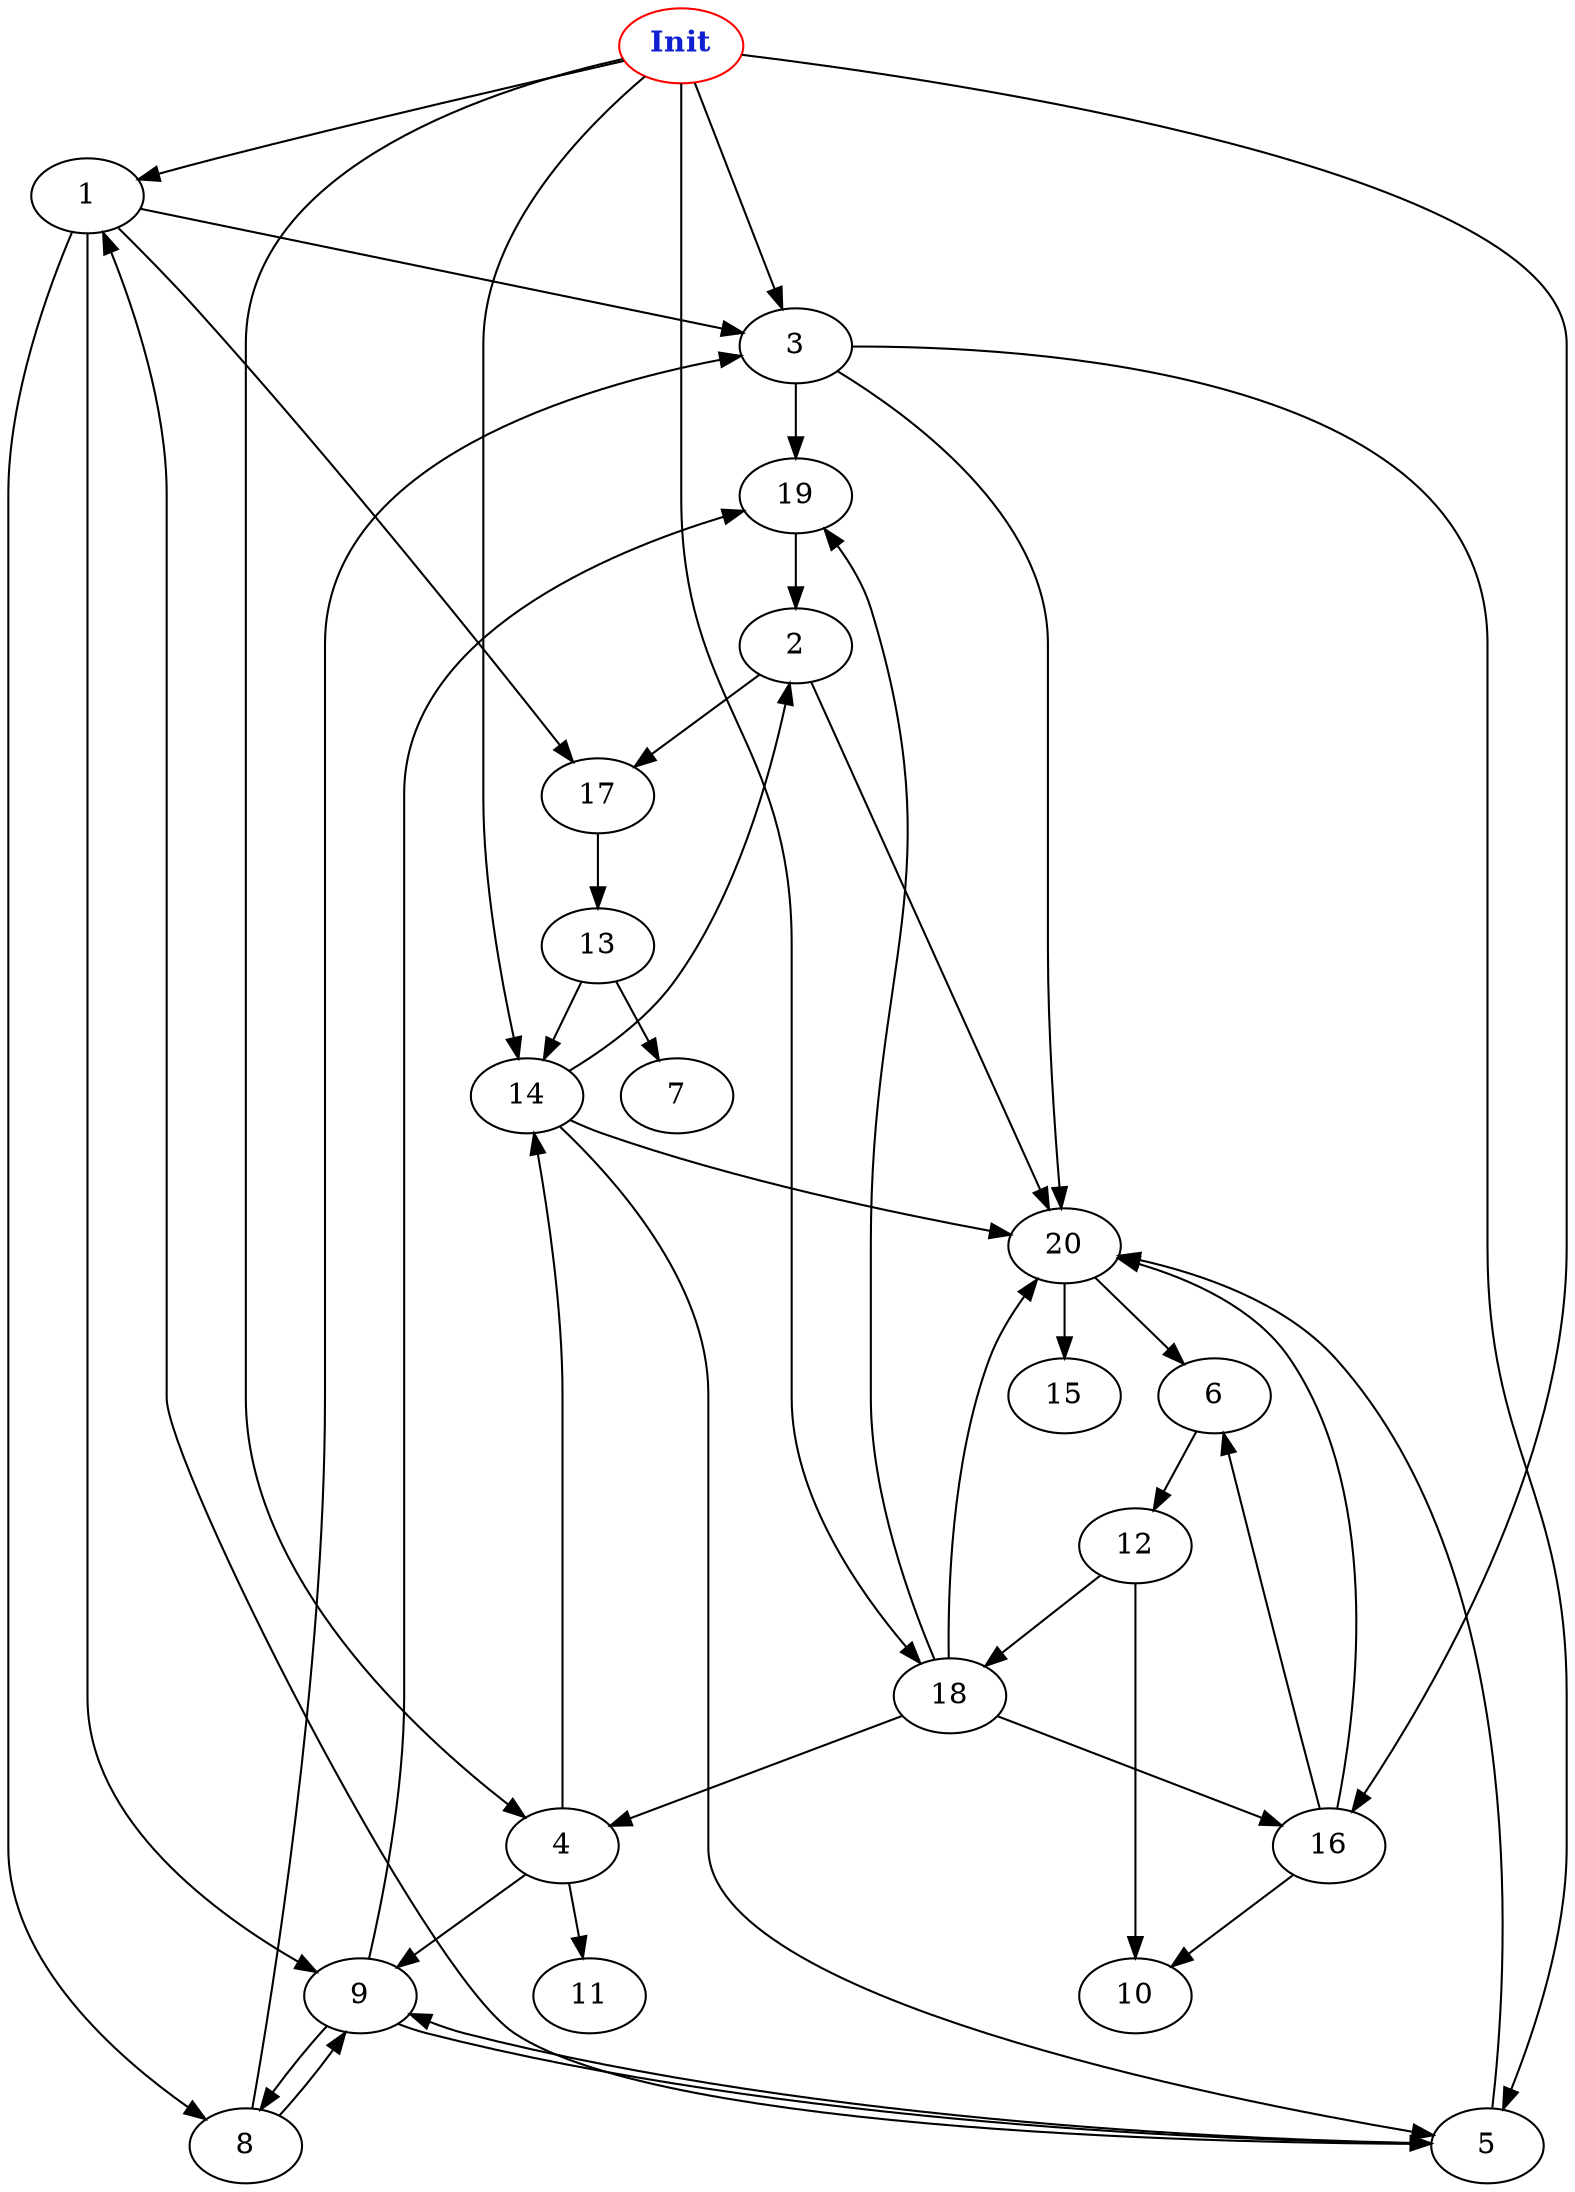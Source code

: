 digraph "Net Graph with 21 nodes" {
edge ["class"="link-class"]
"0" ["color"="red","label"=<<b>Init</b>>,"fontcolor"="#1020d0"]
"0" -> "1" ["weight"="4.0"]
"0" -> "4" ["weight"="5.0"]
"0" -> "18" ["weight"="8.0"]
"0" -> "16" ["weight"="9.0"]
"0" -> "14" ["weight"="8.0"]
"0" -> "3" ["weight"="7.0"]
"1" -> "8" ["weight"="5.0"]
"1" -> "9" ["weight"="8.0"]
"1" -> "3" ["weight"="1.0"]
"1" -> "17" ["weight"="2.0"]
"4" -> "9" ["weight"="3.0"]
"4" -> "11" ["weight"="7.0"]
"4" -> "14" ["weight"="9.0"]
"18" -> "4" ["weight"="4.0"]
"18" -> "19" ["weight"="2.0"]
"18" -> "16" ["weight"="5.0"]
"18" -> "20" ["weight"="5.0"]
"16" -> "6" ["weight"="1.0"]
"16" -> "10" ["weight"="3.0"]
"16" -> "20" ["weight"="3.0"]
"14" -> "2" ["weight"="9.0"]
"14" -> "5" ["weight"="3.0"]
"14" -> "20" ["weight"="1.0"]
"3" -> "5" ["weight"="4.0"]
"3" -> "19" ["weight"="7.0"]
"3" -> "20" ["weight"="2.0"]
"5" -> "1" ["weight"="2.0"]
"5" -> "9" ["weight"="1.0"]
"5" -> "20" ["weight"="7.0"]
"8" -> "9" ["weight"="7.0"]
"8" -> "3" ["weight"="9.0"]
"9" -> "8" ["weight"="2.0"]
"9" -> "5" ["weight"="1.0"]
"9" -> "19" ["weight"="8.0"]
"17" -> "13" ["weight"="5.0"]
"20" -> "6" ["weight"="1.0"]
"20" -> "15" ["weight"="1.0"]
"2" -> "20" ["weight"="3.0"]
"2" -> "17" ["weight"="8.0"]
"6" -> "12" ["weight"="7.0"]
"12" -> "10" ["weight"="7.0"]
"12" -> "18" ["weight"="5.0"]
"19" -> "2" ["weight"="1.0"]
"13" -> "14" ["weight"="1.0"]
"13" -> "7" ["weight"="9.0"]
}